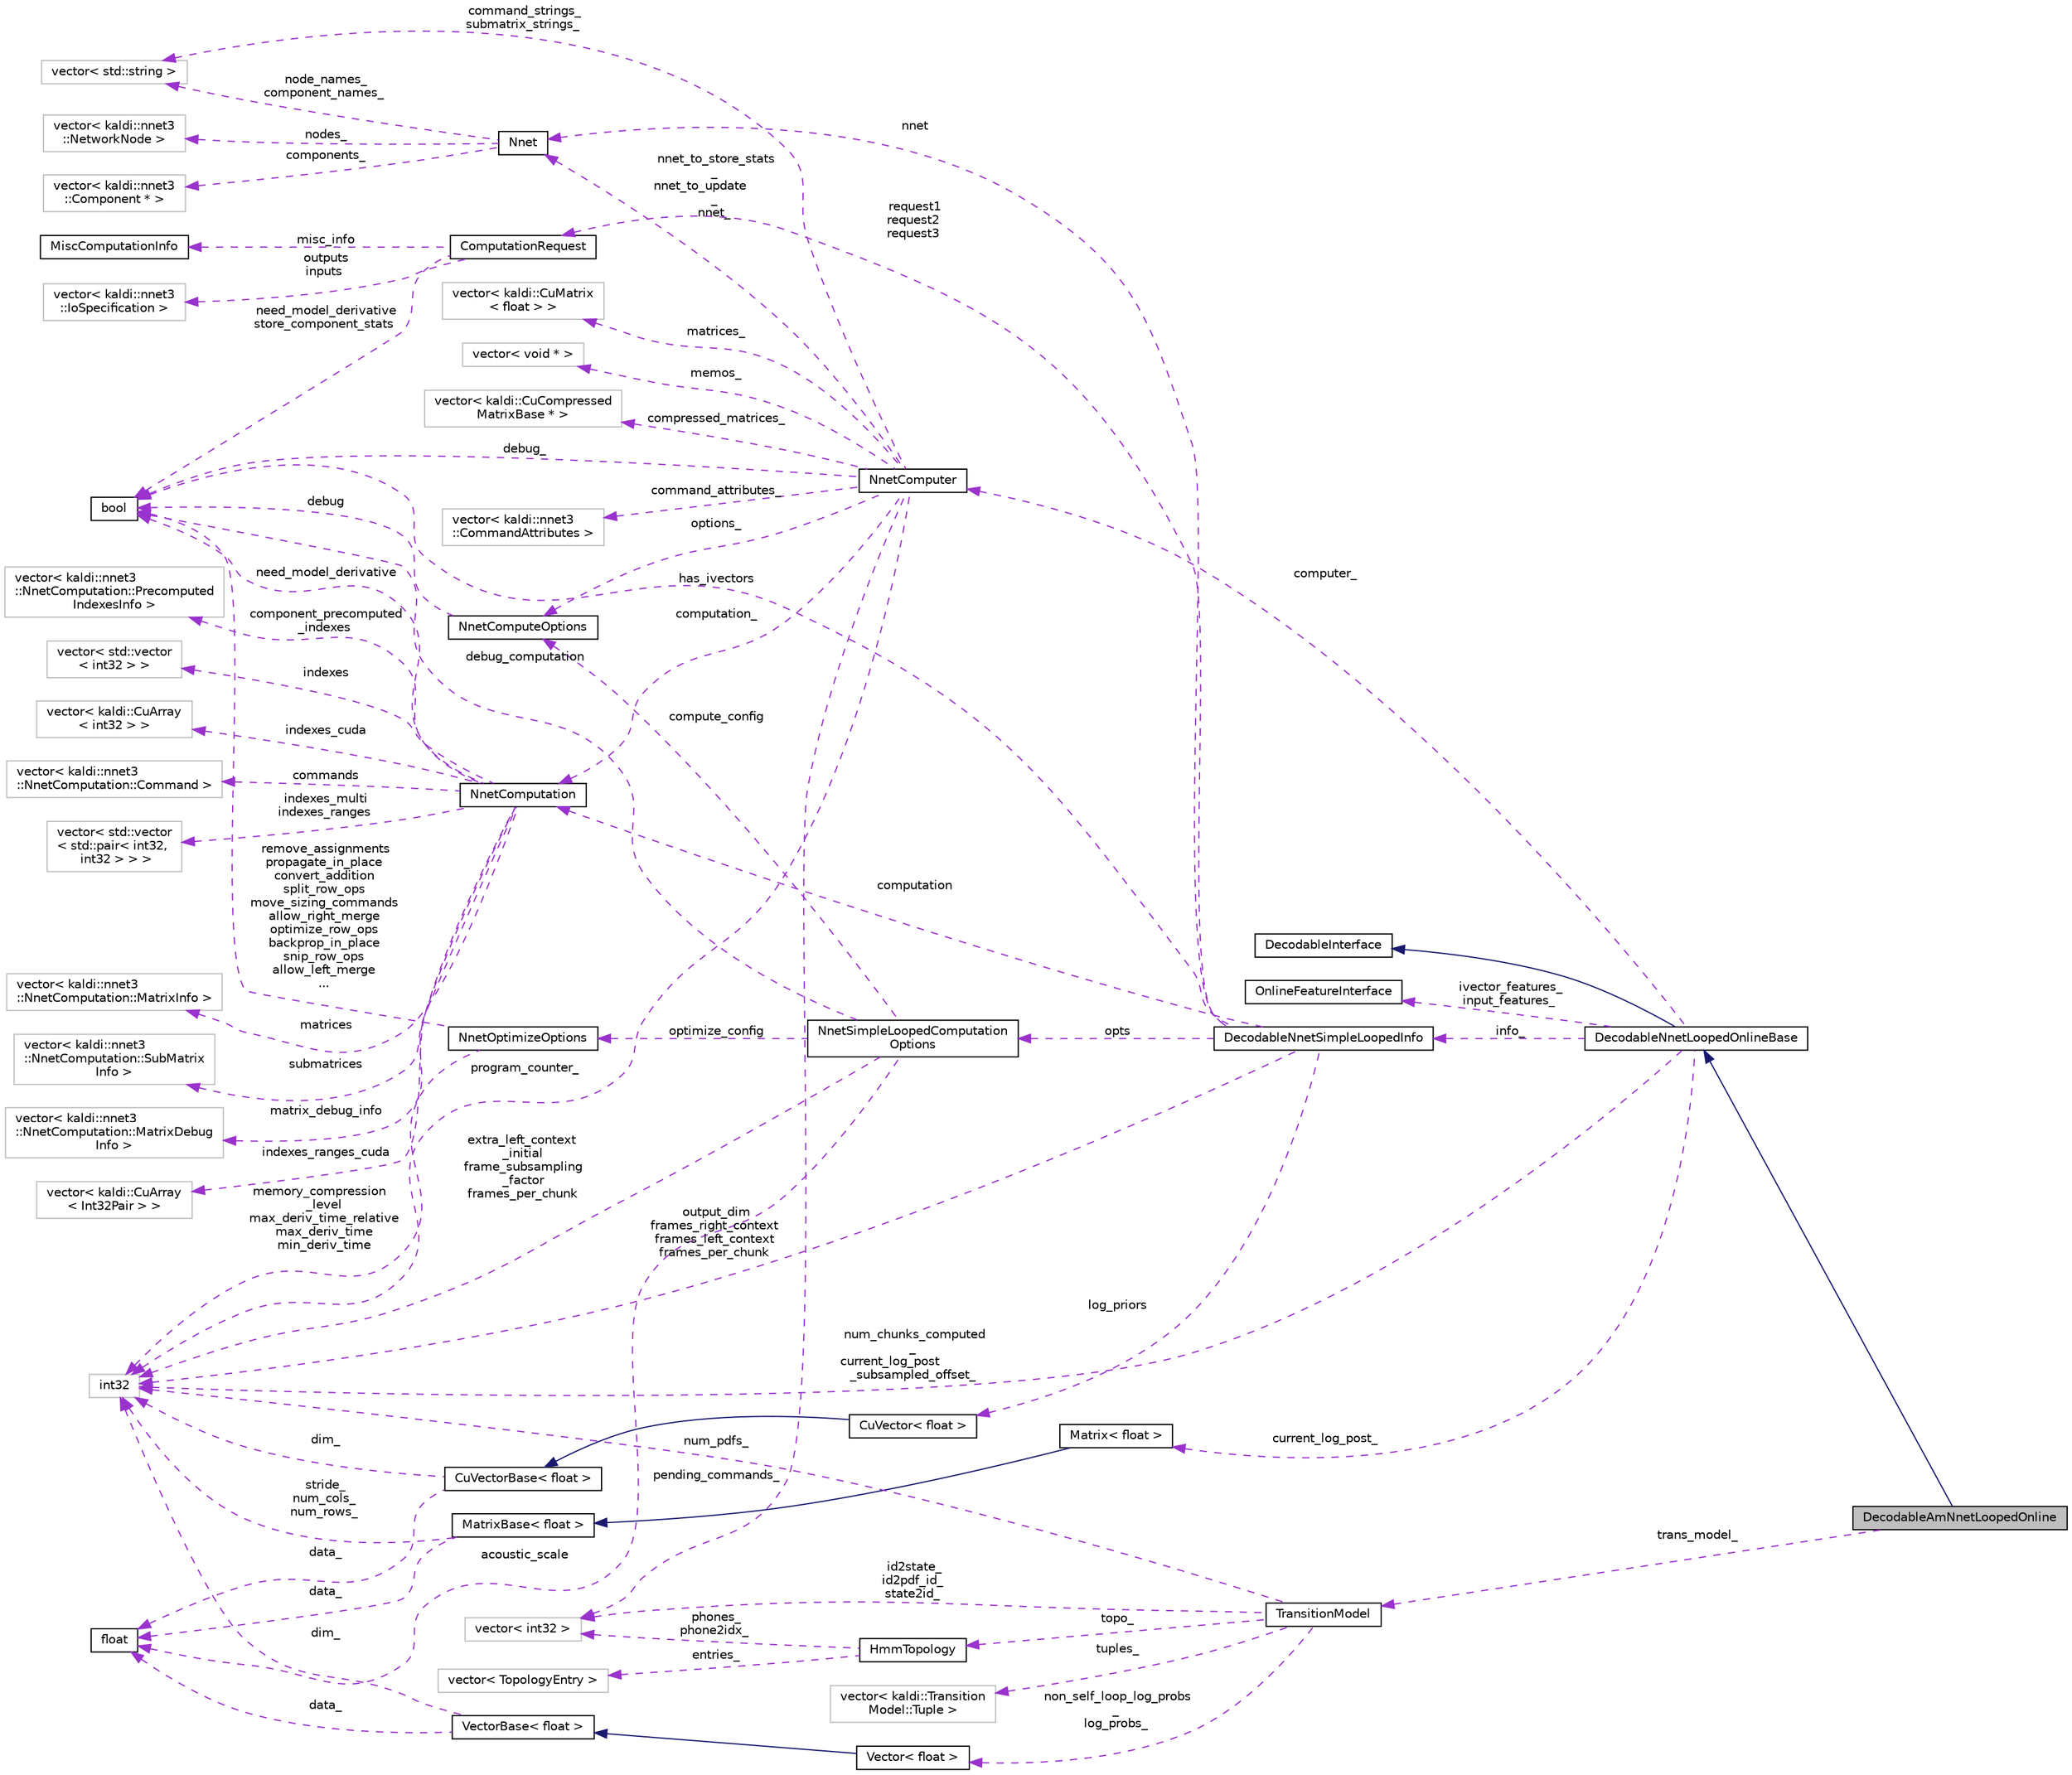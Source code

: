 digraph "DecodableAmNnetLoopedOnline"
{
  edge [fontname="Helvetica",fontsize="10",labelfontname="Helvetica",labelfontsize="10"];
  node [fontname="Helvetica",fontsize="10",shape=record];
  rankdir="LR";
  Node3 [label="DecodableAmNnetLoopedOnline",height=0.2,width=0.4,color="black", fillcolor="grey75", style="filled", fontcolor="black"];
  Node4 -> Node3 [dir="back",color="midnightblue",fontsize="10",style="solid",fontname="Helvetica"];
  Node4 [label="DecodableNnetLoopedOnlineBase",height=0.2,width=0.4,color="black", fillcolor="white", style="filled",URL="$classkaldi_1_1nnet3_1_1DecodableNnetLoopedOnlineBase.html"];
  Node5 -> Node4 [dir="back",color="midnightblue",fontsize="10",style="solid",fontname="Helvetica"];
  Node5 [label="DecodableInterface",height=0.2,width=0.4,color="black", fillcolor="white", style="filled",URL="$classkaldi_1_1DecodableInterface.html",tooltip="DecodableInterface provides a link between the (acoustic-modeling and feature-processing) code and th..."];
  Node6 -> Node4 [dir="back",color="darkorchid3",fontsize="10",style="dashed",label=" ivector_features_\ninput_features_" ,fontname="Helvetica"];
  Node6 [label="OnlineFeatureInterface",height=0.2,width=0.4,color="black", fillcolor="white", style="filled",URL="$classkaldi_1_1OnlineFeatureInterface.html",tooltip="OnlineFeatureInterface is an interface for online feature processing (it is also usable in the offlin..."];
  Node7 -> Node4 [dir="back",color="darkorchid3",fontsize="10",style="dashed",label=" current_log_post_" ,fontname="Helvetica"];
  Node7 [label="Matrix\< float \>",height=0.2,width=0.4,color="black", fillcolor="white", style="filled",URL="$classkaldi_1_1Matrix.html"];
  Node8 -> Node7 [dir="back",color="midnightblue",fontsize="10",style="solid",fontname="Helvetica"];
  Node8 [label="MatrixBase\< float \>",height=0.2,width=0.4,color="black", fillcolor="white", style="filled",URL="$classkaldi_1_1MatrixBase.html"];
  Node9 -> Node8 [dir="back",color="darkorchid3",fontsize="10",style="dashed",label=" data_" ,fontname="Helvetica"];
  Node9 [label="float",height=0.2,width=0.4,color="black", fillcolor="white", style="filled",URL="$classfloat.html"];
  Node10 -> Node8 [dir="back",color="darkorchid3",fontsize="10",style="dashed",label=" stride_\nnum_cols_\nnum_rows_" ,fontname="Helvetica"];
  Node10 [label="int32",height=0.2,width=0.4,color="grey75", fillcolor="white", style="filled"];
  Node11 -> Node4 [dir="back",color="darkorchid3",fontsize="10",style="dashed",label=" computer_" ,fontname="Helvetica"];
  Node11 [label="NnetComputer",height=0.2,width=0.4,color="black", fillcolor="white", style="filled",URL="$classkaldi_1_1nnet3_1_1NnetComputer.html",tooltip="class NnetComputer is responsible for executing the computation described in the \"computation\" object..."];
  Node12 -> Node11 [dir="back",color="darkorchid3",fontsize="10",style="dashed",label=" command_attributes_" ,fontname="Helvetica"];
  Node12 [label="vector\< kaldi::nnet3\l::CommandAttributes \>",height=0.2,width=0.4,color="grey75", fillcolor="white", style="filled"];
  Node13 -> Node11 [dir="back",color="darkorchid3",fontsize="10",style="dashed",label=" options_" ,fontname="Helvetica"];
  Node13 [label="NnetComputeOptions",height=0.2,width=0.4,color="black", fillcolor="white", style="filled",URL="$structkaldi_1_1nnet3_1_1NnetComputeOptions.html"];
  Node14 -> Node13 [dir="back",color="darkorchid3",fontsize="10",style="dashed",label=" debug" ,fontname="Helvetica"];
  Node14 [label="bool",height=0.2,width=0.4,color="black", fillcolor="white", style="filled",URL="$classbool.html"];
  Node15 -> Node11 [dir="back",color="darkorchid3",fontsize="10",style="dashed",label=" command_strings_\nsubmatrix_strings_" ,fontname="Helvetica"];
  Node15 [label="vector\< std::string \>",height=0.2,width=0.4,color="grey75", fillcolor="white", style="filled"];
  Node16 -> Node11 [dir="back",color="darkorchid3",fontsize="10",style="dashed",label=" pending_commands_" ,fontname="Helvetica"];
  Node16 [label="vector\< int32 \>",height=0.2,width=0.4,color="grey75", fillcolor="white", style="filled"];
  Node17 -> Node11 [dir="back",color="darkorchid3",fontsize="10",style="dashed",label=" matrices_" ,fontname="Helvetica"];
  Node17 [label="vector\< kaldi::CuMatrix\l\< float \> \>",height=0.2,width=0.4,color="grey75", fillcolor="white", style="filled"];
  Node18 -> Node11 [dir="back",color="darkorchid3",fontsize="10",style="dashed",label=" memos_" ,fontname="Helvetica"];
  Node18 [label="vector\< void * \>",height=0.2,width=0.4,color="grey75", fillcolor="white", style="filled"];
  Node19 -> Node11 [dir="back",color="darkorchid3",fontsize="10",style="dashed",label=" computation_" ,fontname="Helvetica"];
  Node19 [label="NnetComputation",height=0.2,width=0.4,color="black", fillcolor="white", style="filled",URL="$structkaldi_1_1nnet3_1_1NnetComputation.html"];
  Node20 -> Node19 [dir="back",color="darkorchid3",fontsize="10",style="dashed",label=" commands" ,fontname="Helvetica"];
  Node20 [label="vector\< kaldi::nnet3\l::NnetComputation::Command \>",height=0.2,width=0.4,color="grey75", fillcolor="white", style="filled"];
  Node21 -> Node19 [dir="back",color="darkorchid3",fontsize="10",style="dashed",label=" indexes_multi\nindexes_ranges" ,fontname="Helvetica"];
  Node21 [label="vector\< std::vector\l\< std::pair\< int32,\l int32 \> \> \>",height=0.2,width=0.4,color="grey75", fillcolor="white", style="filled"];
  Node22 -> Node19 [dir="back",color="darkorchid3",fontsize="10",style="dashed",label=" matrices" ,fontname="Helvetica"];
  Node22 [label="vector\< kaldi::nnet3\l::NnetComputation::MatrixInfo \>",height=0.2,width=0.4,color="grey75", fillcolor="white", style="filled"];
  Node23 -> Node19 [dir="back",color="darkorchid3",fontsize="10",style="dashed",label=" submatrices" ,fontname="Helvetica"];
  Node23 [label="vector\< kaldi::nnet3\l::NnetComputation::SubMatrix\lInfo \>",height=0.2,width=0.4,color="grey75", fillcolor="white", style="filled"];
  Node24 -> Node19 [dir="back",color="darkorchid3",fontsize="10",style="dashed",label=" matrix_debug_info" ,fontname="Helvetica"];
  Node24 [label="vector\< kaldi::nnet3\l::NnetComputation::MatrixDebug\lInfo \>",height=0.2,width=0.4,color="grey75", fillcolor="white", style="filled"];
  Node14 -> Node19 [dir="back",color="darkorchid3",fontsize="10",style="dashed",label=" need_model_derivative" ,fontname="Helvetica"];
  Node25 -> Node19 [dir="back",color="darkorchid3",fontsize="10",style="dashed",label=" indexes_ranges_cuda" ,fontname="Helvetica"];
  Node25 [label="vector\< kaldi::CuArray\l\< Int32Pair \> \>",height=0.2,width=0.4,color="grey75", fillcolor="white", style="filled"];
  Node26 -> Node19 [dir="back",color="darkorchid3",fontsize="10",style="dashed",label=" component_precomputed\l_indexes" ,fontname="Helvetica"];
  Node26 [label="vector\< kaldi::nnet3\l::NnetComputation::Precomputed\lIndexesInfo \>",height=0.2,width=0.4,color="grey75", fillcolor="white", style="filled"];
  Node27 -> Node19 [dir="back",color="darkorchid3",fontsize="10",style="dashed",label=" indexes" ,fontname="Helvetica"];
  Node27 [label="vector\< std::vector\l\< int32 \> \>",height=0.2,width=0.4,color="grey75", fillcolor="white", style="filled"];
  Node28 -> Node19 [dir="back",color="darkorchid3",fontsize="10",style="dashed",label=" indexes_cuda" ,fontname="Helvetica"];
  Node28 [label="vector\< kaldi::CuArray\l\< int32 \> \>",height=0.2,width=0.4,color="grey75", fillcolor="white", style="filled"];
  Node14 -> Node11 [dir="back",color="darkorchid3",fontsize="10",style="dashed",label=" debug_" ,fontname="Helvetica"];
  Node29 -> Node11 [dir="back",color="darkorchid3",fontsize="10",style="dashed",label=" compressed_matrices_" ,fontname="Helvetica"];
  Node29 [label="vector\< kaldi::CuCompressed\lMatrixBase * \>",height=0.2,width=0.4,color="grey75", fillcolor="white", style="filled"];
  Node30 -> Node11 [dir="back",color="darkorchid3",fontsize="10",style="dashed",label=" nnet_to_store_stats\l_\nnnet_to_update\l_\nnnet_" ,fontname="Helvetica"];
  Node30 [label="Nnet",height=0.2,width=0.4,color="black", fillcolor="white", style="filled",URL="$classkaldi_1_1nnet3_1_1Nnet.html"];
  Node15 -> Node30 [dir="back",color="darkorchid3",fontsize="10",style="dashed",label=" node_names_\ncomponent_names_" ,fontname="Helvetica"];
  Node31 -> Node30 [dir="back",color="darkorchid3",fontsize="10",style="dashed",label=" nodes_" ,fontname="Helvetica"];
  Node31 [label="vector\< kaldi::nnet3\l::NetworkNode \>",height=0.2,width=0.4,color="grey75", fillcolor="white", style="filled"];
  Node32 -> Node30 [dir="back",color="darkorchid3",fontsize="10",style="dashed",label=" components_" ,fontname="Helvetica"];
  Node32 [label="vector\< kaldi::nnet3\l::Component * \>",height=0.2,width=0.4,color="grey75", fillcolor="white", style="filled"];
  Node10 -> Node11 [dir="back",color="darkorchid3",fontsize="10",style="dashed",label=" program_counter_" ,fontname="Helvetica"];
  Node33 -> Node4 [dir="back",color="darkorchid3",fontsize="10",style="dashed",label=" info_" ,fontname="Helvetica"];
  Node33 [label="DecodableNnetSimpleLoopedInfo",height=0.2,width=0.4,color="black", fillcolor="white", style="filled",URL="$classkaldi_1_1nnet3_1_1DecodableNnetSimpleLoopedInfo.html",tooltip="When you instantiate class DecodableNnetSimpleLooped, you should give it a const reference to this cl..."];
  Node34 -> Node33 [dir="back",color="darkorchid3",fontsize="10",style="dashed",label=" request1\nrequest2\nrequest3" ,fontname="Helvetica"];
  Node34 [label="ComputationRequest",height=0.2,width=0.4,color="black", fillcolor="white", style="filled",URL="$structkaldi_1_1nnet3_1_1ComputationRequest.html"];
  Node35 -> Node34 [dir="back",color="darkorchid3",fontsize="10",style="dashed",label=" misc_info" ,fontname="Helvetica"];
  Node35 [label="MiscComputationInfo",height=0.2,width=0.4,color="black", fillcolor="white", style="filled",URL="$structkaldi_1_1nnet3_1_1MiscComputationInfo.html"];
  Node14 -> Node34 [dir="back",color="darkorchid3",fontsize="10",style="dashed",label=" need_model_derivative\nstore_component_stats" ,fontname="Helvetica"];
  Node36 -> Node34 [dir="back",color="darkorchid3",fontsize="10",style="dashed",label=" outputs\ninputs" ,fontname="Helvetica"];
  Node36 [label="vector\< kaldi::nnet3\l::IoSpecification \>",height=0.2,width=0.4,color="grey75", fillcolor="white", style="filled"];
  Node19 -> Node33 [dir="back",color="darkorchid3",fontsize="10",style="dashed",label=" computation" ,fontname="Helvetica"];
  Node14 -> Node33 [dir="back",color="darkorchid3",fontsize="10",style="dashed",label=" has_ivectors" ,fontname="Helvetica"];
  Node37 -> Node33 [dir="back",color="darkorchid3",fontsize="10",style="dashed",label=" opts" ,fontname="Helvetica"];
  Node37 [label="NnetSimpleLoopedComputation\lOptions",height=0.2,width=0.4,color="black", fillcolor="white", style="filled",URL="$structkaldi_1_1nnet3_1_1NnetSimpleLoopedComputationOptions.html"];
  Node13 -> Node37 [dir="back",color="darkorchid3",fontsize="10",style="dashed",label=" compute_config" ,fontname="Helvetica"];
  Node9 -> Node37 [dir="back",color="darkorchid3",fontsize="10",style="dashed",label=" acoustic_scale" ,fontname="Helvetica"];
  Node14 -> Node37 [dir="back",color="darkorchid3",fontsize="10",style="dashed",label=" debug_computation" ,fontname="Helvetica"];
  Node38 -> Node37 [dir="back",color="darkorchid3",fontsize="10",style="dashed",label=" optimize_config" ,fontname="Helvetica"];
  Node38 [label="NnetOptimizeOptions",height=0.2,width=0.4,color="black", fillcolor="white", style="filled",URL="$structkaldi_1_1nnet3_1_1NnetOptimizeOptions.html"];
  Node14 -> Node38 [dir="back",color="darkorchid3",fontsize="10",style="dashed",label=" remove_assignments\npropagate_in_place\nconvert_addition\nsplit_row_ops\nmove_sizing_commands\nallow_right_merge\noptimize_row_ops\nbackprop_in_place\nsnip_row_ops\nallow_left_merge\n..." ,fontname="Helvetica"];
  Node10 -> Node38 [dir="back",color="darkorchid3",fontsize="10",style="dashed",label=" memory_compression\l_level\nmax_deriv_time_relative\nmax_deriv_time\nmin_deriv_time" ,fontname="Helvetica"];
  Node10 -> Node37 [dir="back",color="darkorchid3",fontsize="10",style="dashed",label=" extra_left_context\l_initial\nframe_subsampling\l_factor\nframes_per_chunk" ,fontname="Helvetica"];
  Node30 -> Node33 [dir="back",color="darkorchid3",fontsize="10",style="dashed",label=" nnet" ,fontname="Helvetica"];
  Node10 -> Node33 [dir="back",color="darkorchid3",fontsize="10",style="dashed",label=" output_dim\nframes_right_context\nframes_left_context\nframes_per_chunk" ,fontname="Helvetica"];
  Node39 -> Node33 [dir="back",color="darkorchid3",fontsize="10",style="dashed",label=" log_priors" ,fontname="Helvetica"];
  Node39 [label="CuVector\< float \>",height=0.2,width=0.4,color="black", fillcolor="white", style="filled",URL="$classkaldi_1_1CuVector.html"];
  Node40 -> Node39 [dir="back",color="midnightblue",fontsize="10",style="solid",fontname="Helvetica"];
  Node40 [label="CuVectorBase\< float \>",height=0.2,width=0.4,color="black", fillcolor="white", style="filled",URL="$classkaldi_1_1CuVectorBase.html"];
  Node9 -> Node40 [dir="back",color="darkorchid3",fontsize="10",style="dashed",label=" data_" ,fontname="Helvetica"];
  Node10 -> Node40 [dir="back",color="darkorchid3",fontsize="10",style="dashed",label=" dim_" ,fontname="Helvetica"];
  Node10 -> Node4 [dir="back",color="darkorchid3",fontsize="10",style="dashed",label=" num_chunks_computed\l_\ncurrent_log_post\l_subsampled_offset_" ,fontname="Helvetica"];
  Node41 -> Node3 [dir="back",color="darkorchid3",fontsize="10",style="dashed",label=" trans_model_" ,fontname="Helvetica"];
  Node41 [label="TransitionModel",height=0.2,width=0.4,color="black", fillcolor="white", style="filled",URL="$classkaldi_1_1TransitionModel.html"];
  Node42 -> Node41 [dir="back",color="darkorchid3",fontsize="10",style="dashed",label=" topo_" ,fontname="Helvetica"];
  Node42 [label="HmmTopology",height=0.2,width=0.4,color="black", fillcolor="white", style="filled",URL="$classkaldi_1_1HmmTopology.html",tooltip="A class for storing topology information for phones. "];
  Node16 -> Node42 [dir="back",color="darkorchid3",fontsize="10",style="dashed",label=" phones_\nphone2idx_" ,fontname="Helvetica"];
  Node43 -> Node42 [dir="back",color="darkorchid3",fontsize="10",style="dashed",label=" entries_" ,fontname="Helvetica"];
  Node43 [label="vector\< TopologyEntry \>",height=0.2,width=0.4,color="grey75", fillcolor="white", style="filled"];
  Node16 -> Node41 [dir="back",color="darkorchid3",fontsize="10",style="dashed",label=" id2state_\nid2pdf_id_\nstate2id_" ,fontname="Helvetica"];
  Node44 -> Node41 [dir="back",color="darkorchid3",fontsize="10",style="dashed",label=" tuples_" ,fontname="Helvetica"];
  Node44 [label="vector\< kaldi::Transition\lModel::Tuple \>",height=0.2,width=0.4,color="grey75", fillcolor="white", style="filled"];
  Node45 -> Node41 [dir="back",color="darkorchid3",fontsize="10",style="dashed",label=" non_self_loop_log_probs\l_\nlog_probs_" ,fontname="Helvetica"];
  Node45 [label="Vector\< float \>",height=0.2,width=0.4,color="black", fillcolor="white", style="filled",URL="$classkaldi_1_1Vector.html"];
  Node46 -> Node45 [dir="back",color="midnightblue",fontsize="10",style="solid",fontname="Helvetica"];
  Node46 [label="VectorBase\< float \>",height=0.2,width=0.4,color="black", fillcolor="white", style="filled",URL="$classkaldi_1_1VectorBase.html"];
  Node9 -> Node46 [dir="back",color="darkorchid3",fontsize="10",style="dashed",label=" data_" ,fontname="Helvetica"];
  Node10 -> Node46 [dir="back",color="darkorchid3",fontsize="10",style="dashed",label=" dim_" ,fontname="Helvetica"];
  Node10 -> Node41 [dir="back",color="darkorchid3",fontsize="10",style="dashed",label=" num_pdfs_" ,fontname="Helvetica"];
}
